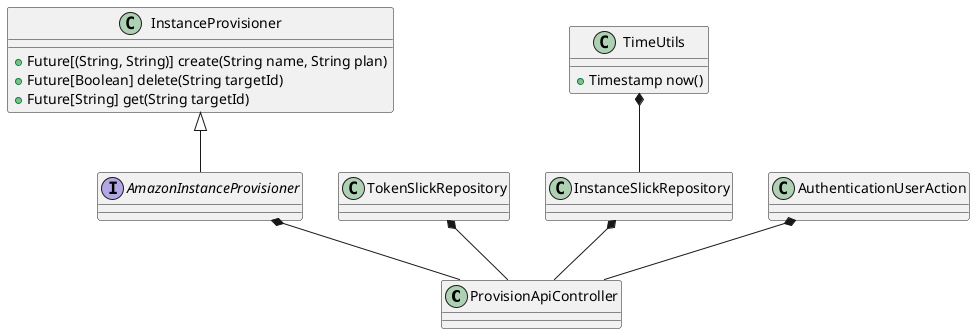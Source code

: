 @startuml

class ProvisionApiController

interface AmazonInstanceProvisioner

class InstanceProvisioner {
  + Future[(String, String)] create(String name, String plan)
  + Future[Boolean] delete(String targetId)
  + Future[String] get(String targetId)
}

class TokenSlickRepository

class InstanceSlickRepository

class AuthenticationUserAction

class TimeUtils {
  + Timestamp now()
}

InstanceProvisioner <|-- AmazonInstanceProvisioner

AmazonInstanceProvisioner *-- ProvisionApiController
InstanceSlickRepository *-- ProvisionApiController
TokenSlickRepository *-- ProvisionApiController
AuthenticationUserAction *-- ProvisionApiController

TimeUtils *-- InstanceSlickRepository
@enduml